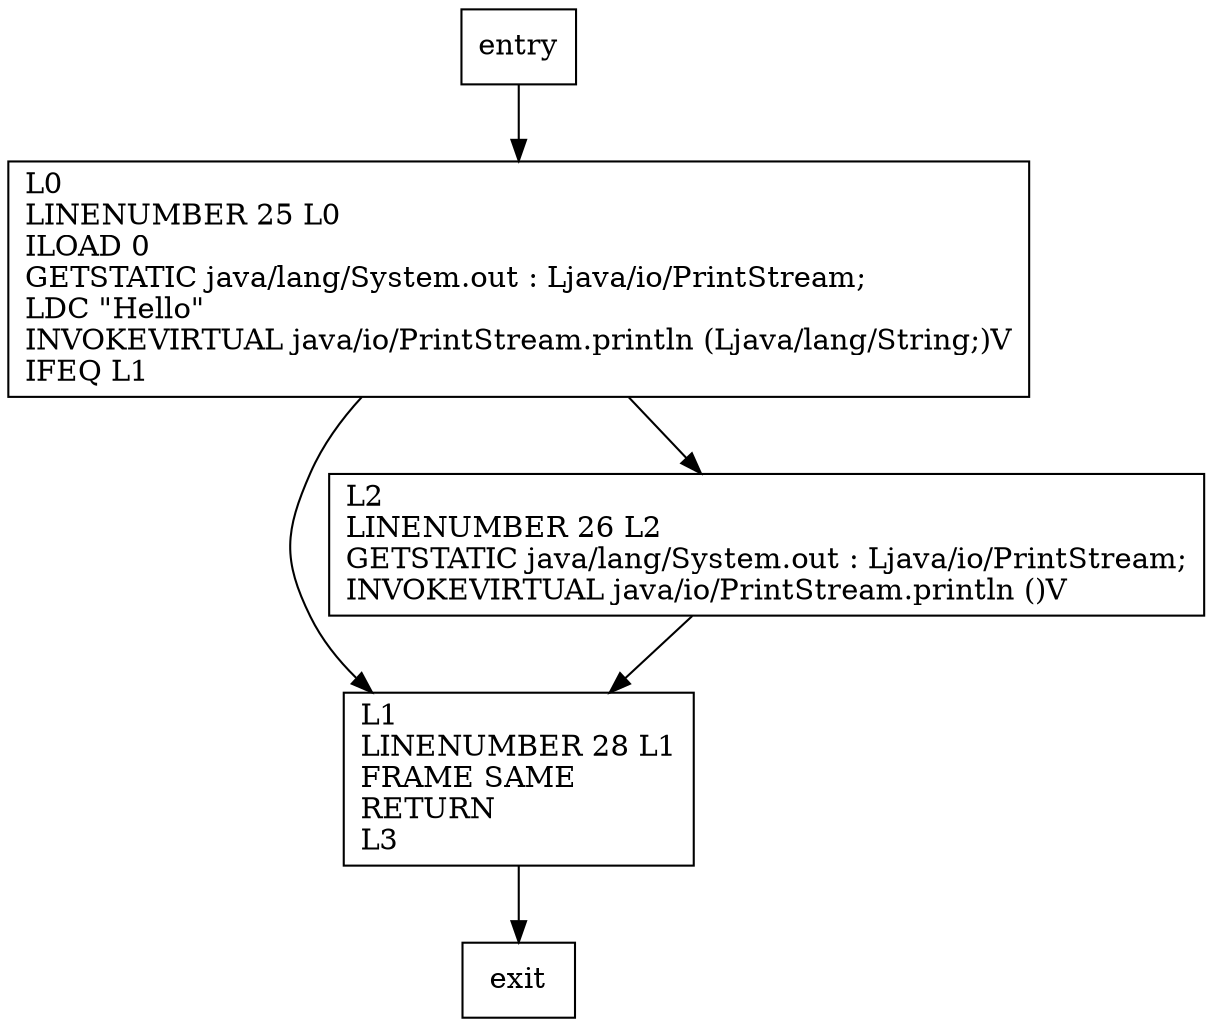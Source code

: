 digraph foo {
node [shape=record];
2045913001 [label="L1\lLINENUMBER 28 L1\lFRAME SAME\lRETURN\lL3\l"];
467313213 [label="L2\lLINENUMBER 26 L2\lGETSTATIC java/lang/System.out : Ljava/io/PrintStream;\lINVOKEVIRTUAL java/io/PrintStream.println ()V\l"];
1869247587 [label="L0\lLINENUMBER 25 L0\lILOAD 0\lGETSTATIC java/lang/System.out : Ljava/io/PrintStream;\lLDC \"Hello\"\lINVOKEVIRTUAL java/io/PrintStream.println (Ljava/lang/String;)V\lIFEQ L1\l"];
entry;
exit;
entry -> 1869247587;
2045913001 -> exit;
467313213 -> 2045913001;
1869247587 -> 2045913001;
1869247587 -> 467313213;
}
